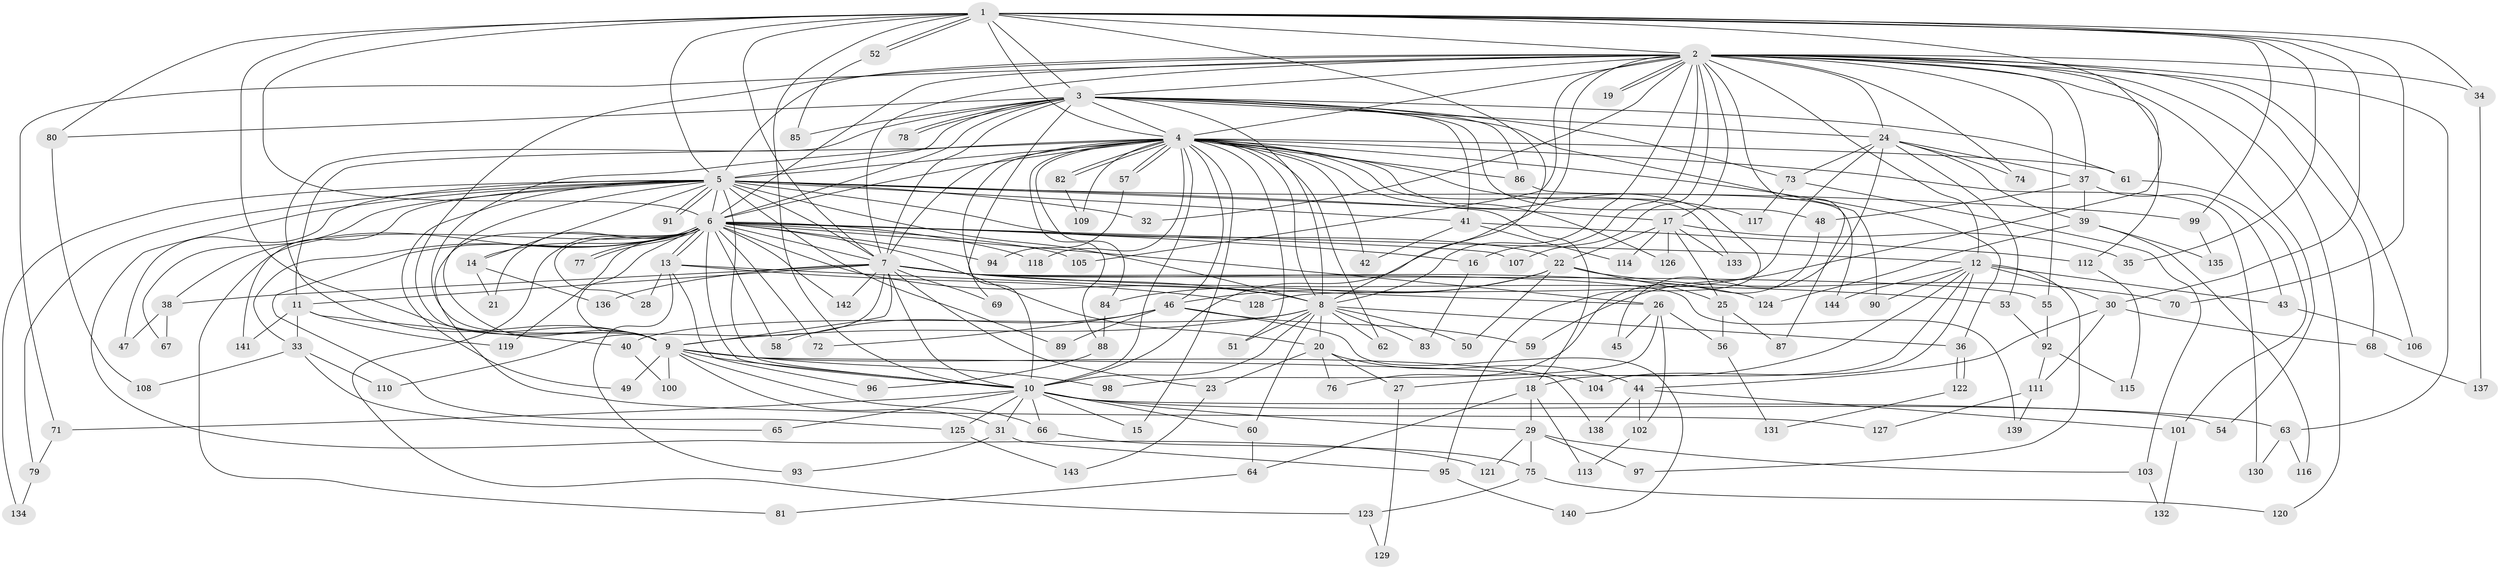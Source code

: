 // coarse degree distribution, {16: 0.018018018018018018, 28: 0.009009009009009009, 18: 0.018018018018018018, 29: 0.009009009009009009, 25: 0.009009009009009009, 34: 0.009009009009009009, 23: 0.009009009009009009, 7: 0.04504504504504504, 13: 0.009009009009009009, 4: 0.06306306306306306, 2: 0.5045045045045045, 3: 0.1981981981981982, 8: 0.02702702702702703, 5: 0.04504504504504504, 6: 0.02702702702702703}
// Generated by graph-tools (version 1.1) at 2025/51/02/27/25 19:51:47]
// undirected, 144 vertices, 313 edges
graph export_dot {
graph [start="1"]
  node [color=gray90,style=filled];
  1;
  2;
  3;
  4;
  5;
  6;
  7;
  8;
  9;
  10;
  11;
  12;
  13;
  14;
  15;
  16;
  17;
  18;
  19;
  20;
  21;
  22;
  23;
  24;
  25;
  26;
  27;
  28;
  29;
  30;
  31;
  32;
  33;
  34;
  35;
  36;
  37;
  38;
  39;
  40;
  41;
  42;
  43;
  44;
  45;
  46;
  47;
  48;
  49;
  50;
  51;
  52;
  53;
  54;
  55;
  56;
  57;
  58;
  59;
  60;
  61;
  62;
  63;
  64;
  65;
  66;
  67;
  68;
  69;
  70;
  71;
  72;
  73;
  74;
  75;
  76;
  77;
  78;
  79;
  80;
  81;
  82;
  83;
  84;
  85;
  86;
  87;
  88;
  89;
  90;
  91;
  92;
  93;
  94;
  95;
  96;
  97;
  98;
  99;
  100;
  101;
  102;
  103;
  104;
  105;
  106;
  107;
  108;
  109;
  110;
  111;
  112;
  113;
  114;
  115;
  116;
  117;
  118;
  119;
  120;
  121;
  122;
  123;
  124;
  125;
  126;
  127;
  128;
  129;
  130;
  131;
  132;
  133;
  134;
  135;
  136;
  137;
  138;
  139;
  140;
  141;
  142;
  143;
  144;
  1 -- 2;
  1 -- 3;
  1 -- 4;
  1 -- 5;
  1 -- 6;
  1 -- 7;
  1 -- 8;
  1 -- 9;
  1 -- 10;
  1 -- 30;
  1 -- 34;
  1 -- 35;
  1 -- 52;
  1 -- 52;
  1 -- 59;
  1 -- 70;
  1 -- 80;
  1 -- 99;
  2 -- 3;
  2 -- 4;
  2 -- 5;
  2 -- 6;
  2 -- 7;
  2 -- 8;
  2 -- 9;
  2 -- 10;
  2 -- 12;
  2 -- 16;
  2 -- 17;
  2 -- 19;
  2 -- 19;
  2 -- 24;
  2 -- 32;
  2 -- 34;
  2 -- 37;
  2 -- 54;
  2 -- 55;
  2 -- 63;
  2 -- 68;
  2 -- 71;
  2 -- 74;
  2 -- 87;
  2 -- 105;
  2 -- 106;
  2 -- 107;
  2 -- 112;
  2 -- 120;
  3 -- 4;
  3 -- 5;
  3 -- 6;
  3 -- 7;
  3 -- 8;
  3 -- 9;
  3 -- 10;
  3 -- 24;
  3 -- 41;
  3 -- 48;
  3 -- 61;
  3 -- 73;
  3 -- 78;
  3 -- 78;
  3 -- 80;
  3 -- 85;
  3 -- 86;
  3 -- 90;
  4 -- 5;
  4 -- 6;
  4 -- 7;
  4 -- 8;
  4 -- 9;
  4 -- 10;
  4 -- 11;
  4 -- 15;
  4 -- 36;
  4 -- 42;
  4 -- 46;
  4 -- 51;
  4 -- 57;
  4 -- 57;
  4 -- 61;
  4 -- 62;
  4 -- 69;
  4 -- 82;
  4 -- 82;
  4 -- 84;
  4 -- 86;
  4 -- 88;
  4 -- 95;
  4 -- 109;
  4 -- 117;
  4 -- 118;
  4 -- 126;
  4 -- 130;
  4 -- 133;
  5 -- 6;
  5 -- 7;
  5 -- 8;
  5 -- 9;
  5 -- 10;
  5 -- 14;
  5 -- 17;
  5 -- 18;
  5 -- 22;
  5 -- 32;
  5 -- 41;
  5 -- 47;
  5 -- 49;
  5 -- 67;
  5 -- 79;
  5 -- 89;
  5 -- 91;
  5 -- 91;
  5 -- 99;
  5 -- 121;
  5 -- 134;
  5 -- 141;
  6 -- 7;
  6 -- 8;
  6 -- 9;
  6 -- 10;
  6 -- 12;
  6 -- 13;
  6 -- 13;
  6 -- 14;
  6 -- 16;
  6 -- 20;
  6 -- 21;
  6 -- 26;
  6 -- 28;
  6 -- 33;
  6 -- 38;
  6 -- 58;
  6 -- 72;
  6 -- 77;
  6 -- 77;
  6 -- 81;
  6 -- 94;
  6 -- 105;
  6 -- 107;
  6 -- 118;
  6 -- 119;
  6 -- 123;
  6 -- 125;
  6 -- 127;
  6 -- 142;
  7 -- 8;
  7 -- 9;
  7 -- 10;
  7 -- 11;
  7 -- 23;
  7 -- 38;
  7 -- 53;
  7 -- 55;
  7 -- 69;
  7 -- 110;
  7 -- 124;
  7 -- 136;
  7 -- 139;
  7 -- 142;
  8 -- 9;
  8 -- 10;
  8 -- 20;
  8 -- 36;
  8 -- 40;
  8 -- 50;
  8 -- 51;
  8 -- 60;
  8 -- 62;
  8 -- 83;
  9 -- 10;
  9 -- 31;
  9 -- 49;
  9 -- 66;
  9 -- 98;
  9 -- 100;
  9 -- 104;
  9 -- 138;
  10 -- 15;
  10 -- 29;
  10 -- 31;
  10 -- 54;
  10 -- 60;
  10 -- 63;
  10 -- 65;
  10 -- 66;
  10 -- 71;
  10 -- 125;
  11 -- 33;
  11 -- 40;
  11 -- 119;
  11 -- 141;
  12 -- 18;
  12 -- 27;
  12 -- 30;
  12 -- 43;
  12 -- 90;
  12 -- 97;
  12 -- 104;
  12 -- 144;
  13 -- 26;
  13 -- 28;
  13 -- 93;
  13 -- 96;
  13 -- 128;
  14 -- 21;
  14 -- 136;
  16 -- 83;
  17 -- 22;
  17 -- 25;
  17 -- 35;
  17 -- 114;
  17 -- 126;
  17 -- 133;
  18 -- 29;
  18 -- 64;
  18 -- 113;
  20 -- 23;
  20 -- 27;
  20 -- 44;
  20 -- 76;
  22 -- 25;
  22 -- 46;
  22 -- 50;
  22 -- 70;
  22 -- 84;
  23 -- 143;
  24 -- 37;
  24 -- 39;
  24 -- 45;
  24 -- 53;
  24 -- 73;
  24 -- 74;
  24 -- 128;
  25 -- 56;
  25 -- 87;
  26 -- 45;
  26 -- 56;
  26 -- 98;
  26 -- 102;
  27 -- 129;
  29 -- 75;
  29 -- 97;
  29 -- 103;
  29 -- 121;
  30 -- 44;
  30 -- 68;
  30 -- 111;
  31 -- 93;
  31 -- 95;
  33 -- 65;
  33 -- 108;
  33 -- 110;
  34 -- 137;
  36 -- 122;
  36 -- 122;
  37 -- 39;
  37 -- 43;
  37 -- 48;
  38 -- 47;
  38 -- 67;
  39 -- 116;
  39 -- 124;
  39 -- 135;
  40 -- 100;
  41 -- 42;
  41 -- 112;
  41 -- 114;
  43 -- 106;
  44 -- 101;
  44 -- 102;
  44 -- 138;
  46 -- 58;
  46 -- 59;
  46 -- 72;
  46 -- 89;
  46 -- 140;
  48 -- 76;
  52 -- 85;
  53 -- 92;
  55 -- 92;
  56 -- 131;
  57 -- 94;
  60 -- 64;
  61 -- 101;
  63 -- 116;
  63 -- 130;
  64 -- 81;
  66 -- 75;
  68 -- 137;
  71 -- 79;
  73 -- 103;
  73 -- 117;
  75 -- 120;
  75 -- 123;
  79 -- 134;
  80 -- 108;
  82 -- 109;
  84 -- 88;
  86 -- 144;
  88 -- 96;
  92 -- 111;
  92 -- 115;
  95 -- 140;
  99 -- 135;
  101 -- 132;
  102 -- 113;
  103 -- 132;
  111 -- 127;
  111 -- 139;
  112 -- 115;
  122 -- 131;
  123 -- 129;
  125 -- 143;
}
